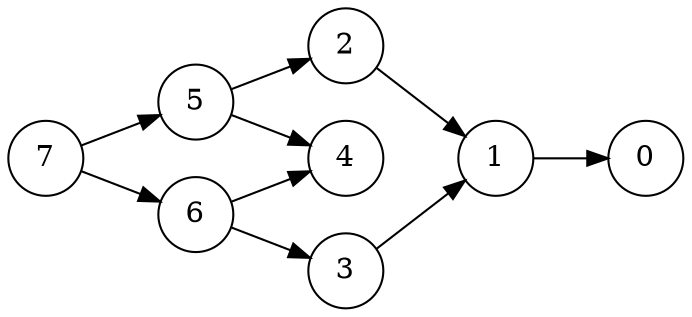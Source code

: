 digraph {
    
  rankdir=LR
  node [shape=circle]

  7 -> 5, 6 
  5 -> 4, 2
  6 -> 4, 3
  2, 3 -> 1
  1 -> 0

}
